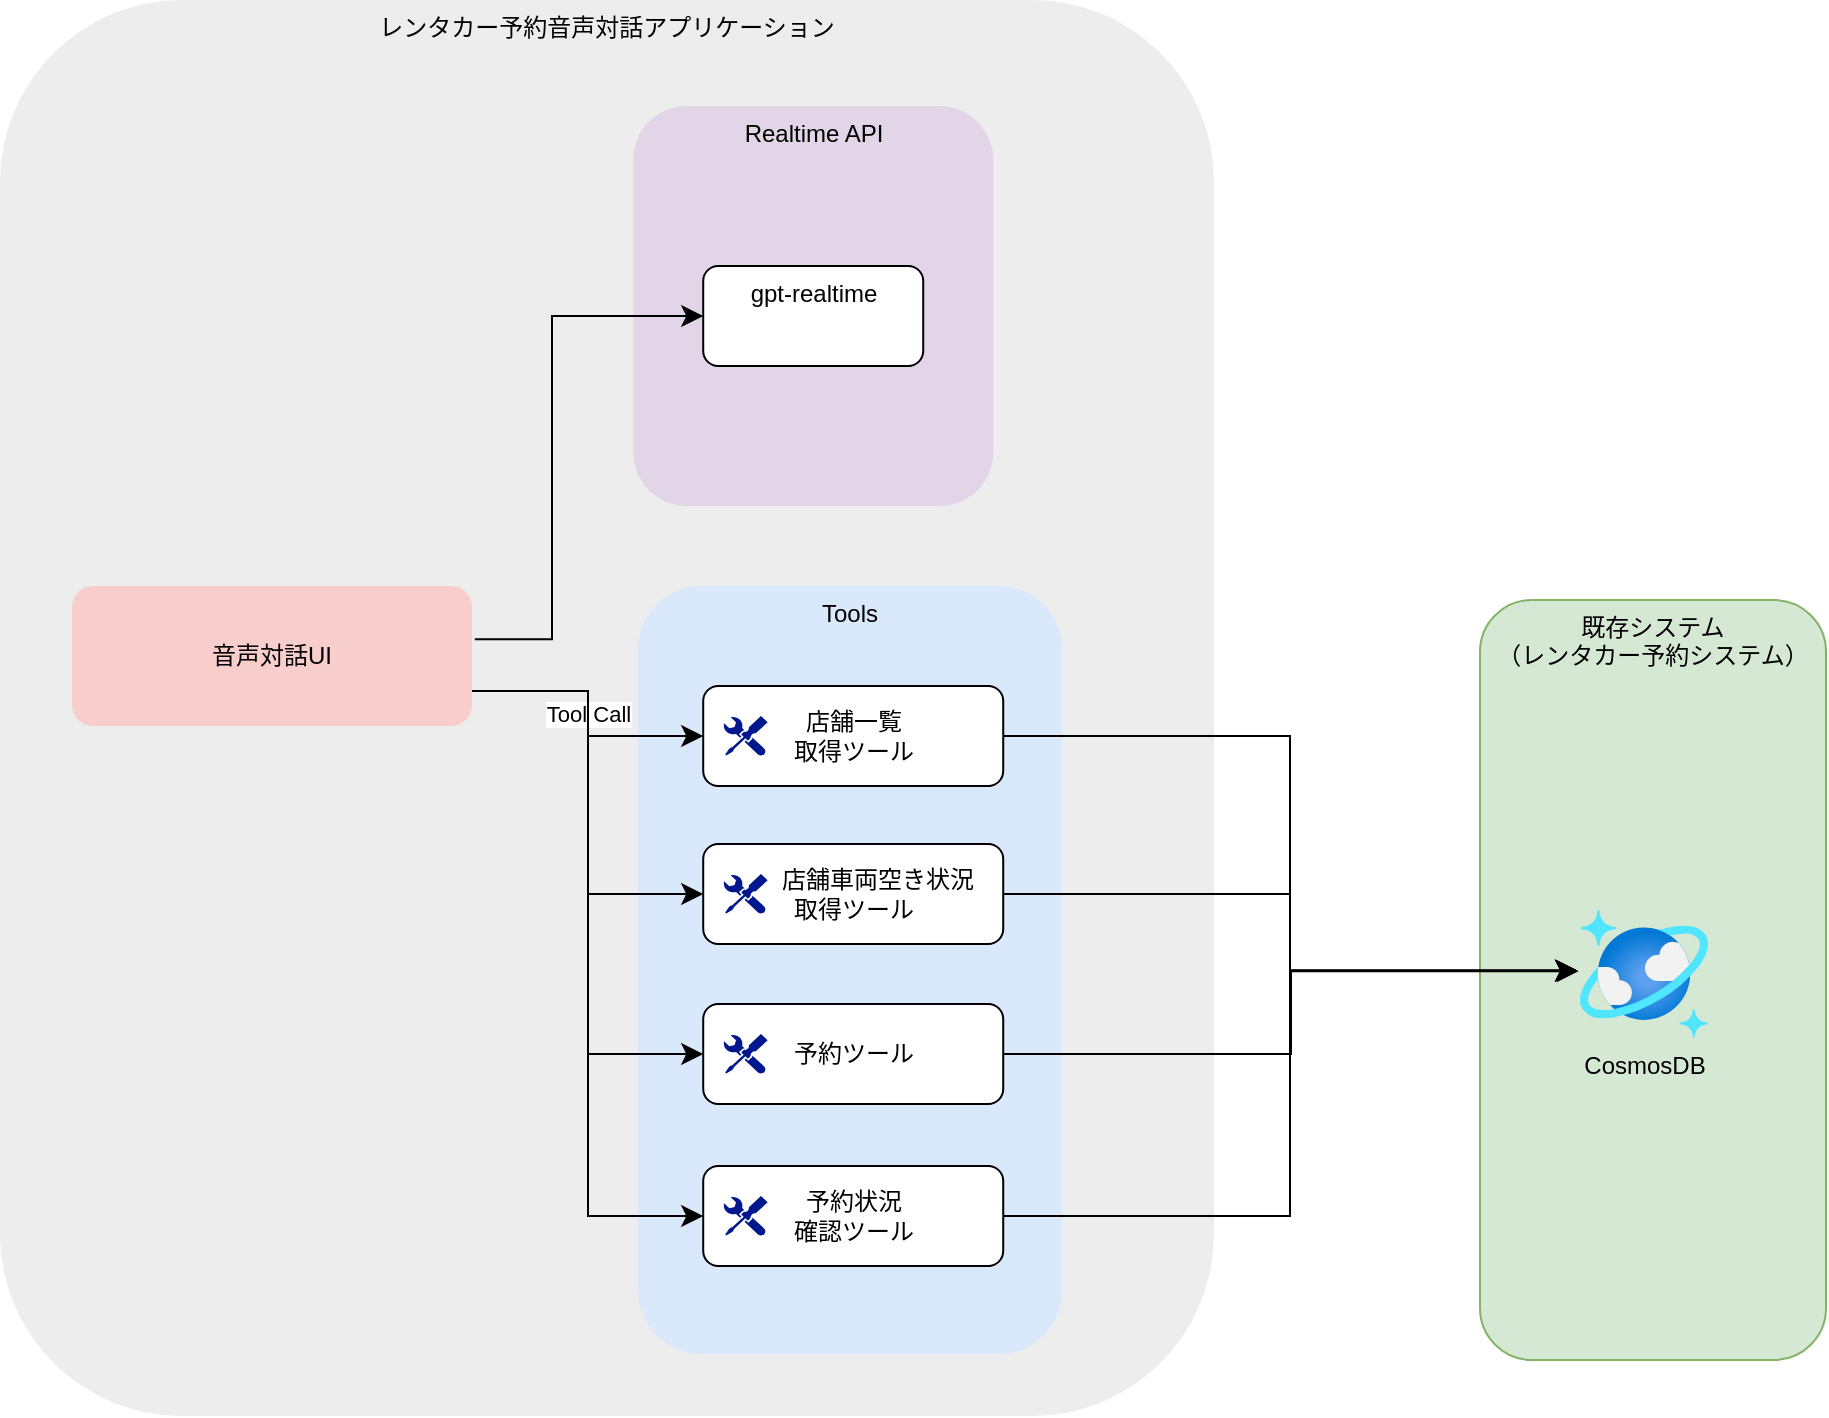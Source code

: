 <mxfile>
    <diagram id="FvvhEdk801fPUIq1WIg0" name="Page-1">
        <mxGraphModel dx="1038" dy="1219" grid="0" gridSize="10" guides="1" tooltips="1" connect="1" arrows="1" fold="1" page="0" pageScale="1" pageWidth="850" pageHeight="1100" math="0" shadow="0">
            <root>
                <mxCell id="0"/>
                <mxCell id="1" parent="0"/>
                <mxCell id="70" value="レンタカー予約音声対話アプリケーション" style="rounded=1;whiteSpace=wrap;html=1;verticalAlign=top;strokeColor=none;fillColor=#EDEDED;" vertex="1" parent="1">
                    <mxGeometry x="4" y="-213" width="607" height="708" as="geometry"/>
                </mxCell>
                <mxCell id="2" value="Realtime API" style="rounded=1;whiteSpace=wrap;html=1;verticalAlign=top;strokeColor=none;fillColor=#e1d5e7;" parent="1" vertex="1">
                    <mxGeometry x="320.61" y="-160" width="180" height="200" as="geometry"/>
                </mxCell>
                <mxCell id="3" value="gpt-realtime" style="rounded=1;whiteSpace=wrap;html=1;verticalAlign=top;strokeColor=#000000;" parent="1" vertex="1">
                    <mxGeometry x="355.61" y="-80" width="110" height="50" as="geometry"/>
                </mxCell>
                <mxCell id="5" value="Tools" style="rounded=1;whiteSpace=wrap;html=1;verticalAlign=top;strokeColor=none;fillColor=#dae8fc;" parent="1" vertex="1">
                    <mxGeometry x="323" y="80" width="212" height="384" as="geometry"/>
                </mxCell>
                <mxCell id="16" value="" style="group" parent="1" vertex="1" connectable="0">
                    <mxGeometry x="355.61" y="289" width="150" height="50" as="geometry"/>
                </mxCell>
                <mxCell id="17" value="&lt;div&gt;予約ツール&lt;/div&gt;" style="rounded=1;whiteSpace=wrap;html=1;verticalAlign=middle;strokeColor=#000000;" parent="16" vertex="1">
                    <mxGeometry width="150" height="50" as="geometry"/>
                </mxCell>
                <mxCell id="18" value="" style="sketch=0;aspect=fixed;pointerEvents=1;shadow=0;dashed=0;html=1;strokeColor=none;labelPosition=center;verticalLabelPosition=bottom;verticalAlign=top;align=center;fillColor=#00188D;shape=mxgraph.mscae.enterprise.tool;" parent="16" vertex="1">
                    <mxGeometry x="10" y="15" width="22.22" height="20" as="geometry"/>
                </mxCell>
                <mxCell id="20" value="" style="group" parent="1" vertex="1" connectable="0">
                    <mxGeometry x="355.61" y="209" width="150" height="50" as="geometry"/>
                </mxCell>
                <mxCell id="21" value="&lt;div&gt;&lt;span style=&quot;background-color: transparent;&quot;&gt;　　店舗車両空き状況&lt;/span&gt;&lt;/div&gt;&lt;div&gt;&lt;span style=&quot;background-color: transparent;&quot;&gt;取得ツール&lt;/span&gt;&lt;/div&gt;" style="rounded=1;whiteSpace=wrap;html=1;verticalAlign=middle;strokeColor=#000000;" parent="20" vertex="1">
                    <mxGeometry width="150" height="50" as="geometry"/>
                </mxCell>
                <mxCell id="22" value="" style="sketch=0;aspect=fixed;pointerEvents=1;shadow=0;dashed=0;html=1;strokeColor=none;labelPosition=center;verticalLabelPosition=bottom;verticalAlign=top;align=center;fillColor=#00188D;shape=mxgraph.mscae.enterprise.tool;" parent="20" vertex="1">
                    <mxGeometry x="10" y="15" width="22.22" height="20" as="geometry"/>
                </mxCell>
                <mxCell id="23" value="" style="group" parent="1" vertex="1" connectable="0">
                    <mxGeometry x="355.61" y="130" width="150" height="50" as="geometry"/>
                </mxCell>
                <mxCell id="24" value="店舗一覧&lt;div&gt;取得ツール&lt;/div&gt;" style="rounded=1;whiteSpace=wrap;html=1;verticalAlign=middle;strokeColor=#000000;" parent="23" vertex="1">
                    <mxGeometry width="150" height="50" as="geometry"/>
                </mxCell>
                <mxCell id="25" value="" style="sketch=0;aspect=fixed;pointerEvents=1;shadow=0;dashed=0;html=1;strokeColor=none;labelPosition=center;verticalLabelPosition=bottom;verticalAlign=top;align=center;fillColor=#00188D;shape=mxgraph.mscae.enterprise.tool;" parent="23" vertex="1">
                    <mxGeometry x="10" y="15" width="22.22" height="20" as="geometry"/>
                </mxCell>
                <mxCell id="29" value="Tool Call" style="edgeStyle=elbowEdgeStyle;elbow=horizontal;endArrow=classic;html=1;curved=0;rounded=0;endSize=8;startSize=8;exitX=1;exitY=0.75;exitDx=0;exitDy=0;entryX=0;entryY=0.5;entryDx=0;entryDy=0;verticalAlign=middle;" parent="1" source="32" target="24" edge="1">
                    <mxGeometry width="50" height="50" relative="1" as="geometry">
                        <mxPoint x="448.21" y="165" as="sourcePoint"/>
                        <mxPoint x="513" y="200" as="targetPoint"/>
                    </mxGeometry>
                </mxCell>
                <mxCell id="30" value="" style="edgeStyle=elbowEdgeStyle;elbow=horizontal;endArrow=classic;html=1;curved=0;rounded=0;endSize=8;startSize=8;exitX=1;exitY=0.75;exitDx=0;exitDy=0;entryX=0;entryY=0.5;entryDx=0;entryDy=0;" parent="1" source="32" target="21" edge="1">
                    <mxGeometry width="50" height="50" relative="1" as="geometry">
                        <mxPoint x="448.21" y="165" as="sourcePoint"/>
                        <mxPoint x="603" y="175" as="targetPoint"/>
                    </mxGeometry>
                </mxCell>
                <mxCell id="32" value="音声対話UI" style="rounded=1;whiteSpace=wrap;html=1;verticalAlign=middle;strokeColor=none;fillColor=#f8cecc;" parent="1" vertex="1">
                    <mxGeometry x="40" y="80" width="200" height="70" as="geometry"/>
                </mxCell>
                <mxCell id="31" value="" style="edgeStyle=elbowEdgeStyle;elbow=horizontal;endArrow=classic;html=1;curved=0;rounded=0;endSize=8;startSize=8;exitX=1;exitY=0.75;exitDx=0;exitDy=0;entryX=0;entryY=0.5;entryDx=0;entryDy=0;" parent="1" source="32" target="17" edge="1">
                    <mxGeometry width="50" height="50" relative="1" as="geometry">
                        <mxPoint x="448.21" y="165" as="sourcePoint"/>
                        <mxPoint x="603" y="265" as="targetPoint"/>
                    </mxGeometry>
                </mxCell>
                <mxCell id="44" value="" style="edgeStyle=elbowEdgeStyle;elbow=horizontal;endArrow=classic;html=1;curved=0;rounded=0;endSize=8;startSize=8;exitX=1.007;exitY=0.381;exitDx=0;exitDy=0;entryX=0;entryY=0.5;entryDx=0;entryDy=0;exitPerimeter=0;" parent="1" source="32" target="3" edge="1">
                    <mxGeometry width="50" height="50" relative="1" as="geometry">
                        <mxPoint x="240" y="103" as="sourcePoint"/>
                        <mxPoint x="420" y="175" as="targetPoint"/>
                        <Array as="points">
                            <mxPoint x="280" y="-10"/>
                        </Array>
                    </mxGeometry>
                </mxCell>
                <mxCell id="46" value="" style="group" parent="1" vertex="1" connectable="0">
                    <mxGeometry x="355.61" y="370" width="150" height="50" as="geometry"/>
                </mxCell>
                <mxCell id="47" value="&lt;div&gt;予約状況&lt;/div&gt;&lt;div&gt;確認ツール&lt;/div&gt;" style="rounded=1;whiteSpace=wrap;html=1;verticalAlign=middle;strokeColor=#000000;" parent="46" vertex="1">
                    <mxGeometry width="150" height="50" as="geometry"/>
                </mxCell>
                <mxCell id="48" value="" style="sketch=0;aspect=fixed;pointerEvents=1;shadow=0;dashed=0;html=1;strokeColor=none;labelPosition=center;verticalLabelPosition=bottom;verticalAlign=top;align=center;fillColor=#00188D;shape=mxgraph.mscae.enterprise.tool;" parent="46" vertex="1">
                    <mxGeometry x="10" y="15" width="22.22" height="20" as="geometry"/>
                </mxCell>
                <mxCell id="50" value="" style="edgeStyle=elbowEdgeStyle;elbow=horizontal;endArrow=classic;html=1;curved=0;rounded=0;endSize=8;startSize=8;exitX=1;exitY=0.75;exitDx=0;exitDy=0;entryX=0;entryY=0.5;entryDx=0;entryDy=0;" parent="1" source="32" target="47" edge="1">
                    <mxGeometry width="50" height="50" relative="1" as="geometry">
                        <mxPoint x="448.21" y="165" as="sourcePoint"/>
                        <mxPoint x="614" y="362" as="targetPoint"/>
                    </mxGeometry>
                </mxCell>
                <mxCell id="51" value="既存システム&lt;div&gt;（レンタカー予約システム）&lt;/div&gt;" style="rounded=1;whiteSpace=wrap;html=1;verticalAlign=top;strokeColor=#82b366;fillColor=#d5e8d4;" parent="1" vertex="1">
                    <mxGeometry x="744" y="87" width="173" height="380" as="geometry"/>
                </mxCell>
                <mxCell id="52" value="CosmosDB" style="image;aspect=fixed;html=1;points=[];align=center;fontSize=12;image=img/lib/azure2/databases/Azure_Cosmos_DB.svg;labelBackgroundColor=none;" parent="1" vertex="1">
                    <mxGeometry x="794" y="242" width="64" height="64" as="geometry"/>
                </mxCell>
                <mxCell id="65" value="" style="edgeStyle=elbowEdgeStyle;elbow=horizontal;endArrow=classic;html=1;curved=0;rounded=0;endSize=8;startSize=8;entryX=-0.02;entryY=0.473;entryDx=0;entryDy=0;exitX=1;exitY=0.5;exitDx=0;exitDy=0;entryPerimeter=0;" parent="1" source="24" target="52" edge="1">
                    <mxGeometry width="50" height="50" relative="1" as="geometry">
                        <mxPoint x="801" y="182" as="sourcePoint"/>
                        <mxPoint x="614" y="415" as="targetPoint"/>
                    </mxGeometry>
                </mxCell>
                <mxCell id="66" value="" style="edgeStyle=elbowEdgeStyle;elbow=horizontal;endArrow=classic;html=1;curved=0;rounded=0;endSize=8;startSize=8;exitX=1;exitY=0.5;exitDx=0;exitDy=0;entryX=-0.02;entryY=0.473;entryDx=0;entryDy=0;entryPerimeter=0;" parent="1" source="21" target="52" edge="1">
                    <mxGeometry width="50" height="50" relative="1" as="geometry">
                        <mxPoint x="764" y="175" as="sourcePoint"/>
                        <mxPoint x="809" y="350" as="targetPoint"/>
                    </mxGeometry>
                </mxCell>
                <mxCell id="67" value="" style="edgeStyle=elbowEdgeStyle;elbow=horizontal;endArrow=classic;html=1;curved=0;rounded=0;endSize=8;startSize=8;exitX=1;exitY=0.5;exitDx=0;exitDy=0;entryX=-0.01;entryY=0.478;entryDx=0;entryDy=0;entryPerimeter=0;" parent="1" source="17" target="52" edge="1">
                    <mxGeometry width="50" height="50" relative="1" as="geometry">
                        <mxPoint x="764" y="254" as="sourcePoint"/>
                        <mxPoint x="921" y="276" as="targetPoint"/>
                    </mxGeometry>
                </mxCell>
                <mxCell id="68" value="" style="edgeStyle=elbowEdgeStyle;elbow=horizontal;endArrow=classic;html=1;curved=0;rounded=0;endSize=8;startSize=8;exitX=1;exitY=0.5;exitDx=0;exitDy=0;entryX=-0.024;entryY=0.474;entryDx=0;entryDy=0;entryPerimeter=0;" parent="1" source="47" target="52" edge="1">
                    <mxGeometry width="50" height="50" relative="1" as="geometry">
                        <mxPoint x="764" y="334" as="sourcePoint"/>
                        <mxPoint x="689" y="255" as="targetPoint"/>
                    </mxGeometry>
                </mxCell>
            </root>
        </mxGraphModel>
    </diagram>
</mxfile>